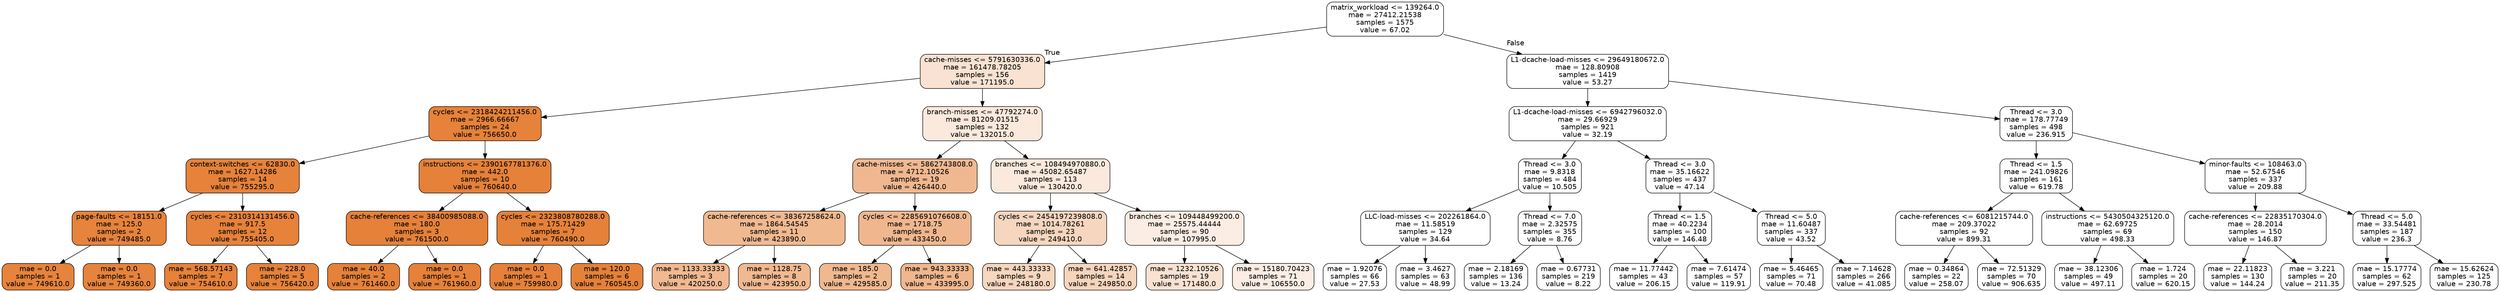 digraph Tree {
node [shape=box, style="filled, rounded", color="black", fontname=helvetica] ;
edge [fontname=helvetica] ;
0 [label="matrix_workload <= 139264.0\nmae = 27412.21538\nsamples = 1575\nvalue = 67.02", fillcolor="#e5813900"] ;
1 [label="cache-misses <= 5791630336.0\nmae = 161478.78205\nsamples = 156\nvalue = 171195.0", fillcolor="#e5813939"] ;
0 -> 1 [labeldistance=2.5, labelangle=45, headlabel="True"] ;
2 [label="cycles <= 2318424211456.0\nmae = 2966.66667\nsamples = 24\nvalue = 756650.0", fillcolor="#e58139fd"] ;
1 -> 2 ;
3 [label="context-switches <= 62830.0\nmae = 1627.14286\nsamples = 14\nvalue = 755295.0", fillcolor="#e58139fd"] ;
2 -> 3 ;
4 [label="page-faults <= 18151.0\nmae = 125.0\nsamples = 2\nvalue = 749485.0", fillcolor="#e58139fb"] ;
3 -> 4 ;
5 [label="mae = 0.0\nsamples = 1\nvalue = 749610.0", fillcolor="#e58139fb"] ;
4 -> 5 ;
6 [label="mae = 0.0\nsamples = 1\nvalue = 749360.0", fillcolor="#e58139fb"] ;
4 -> 6 ;
7 [label="cycles <= 2310314131456.0\nmae = 917.5\nsamples = 12\nvalue = 755405.0", fillcolor="#e58139fd"] ;
3 -> 7 ;
8 [label="mae = 568.57143\nsamples = 7\nvalue = 754610.0", fillcolor="#e58139fd"] ;
7 -> 8 ;
9 [label="mae = 228.0\nsamples = 5\nvalue = 756420.0", fillcolor="#e58139fd"] ;
7 -> 9 ;
10 [label="instructions <= 2390167781376.0\nmae = 442.0\nsamples = 10\nvalue = 760640.0", fillcolor="#e58139ff"] ;
2 -> 10 ;
11 [label="cache-references <= 38400985088.0\nmae = 180.0\nsamples = 3\nvalue = 761500.0", fillcolor="#e58139ff"] ;
10 -> 11 ;
12 [label="mae = 40.0\nsamples = 2\nvalue = 761460.0", fillcolor="#e58139ff"] ;
11 -> 12 ;
13 [label="mae = 0.0\nsamples = 1\nvalue = 761960.0", fillcolor="#e58139ff"] ;
11 -> 13 ;
14 [label="cycles <= 2323808780288.0\nmae = 175.71429\nsamples = 7\nvalue = 760490.0", fillcolor="#e58139ff"] ;
10 -> 14 ;
15 [label="mae = 0.0\nsamples = 1\nvalue = 759980.0", fillcolor="#e58139fe"] ;
14 -> 15 ;
16 [label="mae = 120.0\nsamples = 6\nvalue = 760545.0", fillcolor="#e58139ff"] ;
14 -> 16 ;
17 [label="branch-misses <= 47792274.0\nmae = 81209.01515\nsamples = 132\nvalue = 132015.0", fillcolor="#e581392c"] ;
1 -> 17 ;
18 [label="cache-misses <= 5862743808.0\nmae = 4712.10526\nsamples = 19\nvalue = 426440.0", fillcolor="#e581398f"] ;
17 -> 18 ;
19 [label="cache-references <= 38367258624.0\nmae = 1864.54545\nsamples = 11\nvalue = 423890.0", fillcolor="#e581398e"] ;
18 -> 19 ;
20 [label="mae = 1133.33333\nsamples = 3\nvalue = 420250.0", fillcolor="#e581398d"] ;
19 -> 20 ;
21 [label="mae = 1128.75\nsamples = 8\nvalue = 423950.0", fillcolor="#e581398e"] ;
19 -> 21 ;
22 [label="cycles <= 2285691076608.0\nmae = 1718.75\nsamples = 8\nvalue = 433450.0", fillcolor="#e5813991"] ;
18 -> 22 ;
23 [label="mae = 185.0\nsamples = 2\nvalue = 429585.0", fillcolor="#e5813990"] ;
22 -> 23 ;
24 [label="mae = 943.33333\nsamples = 6\nvalue = 433995.0", fillcolor="#e5813991"] ;
22 -> 24 ;
25 [label="branches <= 108494970880.0\nmae = 45082.65487\nsamples = 113\nvalue = 130420.0", fillcolor="#e581392c"] ;
17 -> 25 ;
26 [label="cycles <= 2454197239808.0\nmae = 1014.78261\nsamples = 23\nvalue = 249410.0", fillcolor="#e5813953"] ;
25 -> 26 ;
27 [label="mae = 443.33333\nsamples = 9\nvalue = 248180.0", fillcolor="#e5813953"] ;
26 -> 27 ;
28 [label="mae = 641.42857\nsamples = 14\nvalue = 249850.0", fillcolor="#e5813954"] ;
26 -> 28 ;
29 [label="branches <= 109448499200.0\nmae = 25575.44444\nsamples = 90\nvalue = 107995.0", fillcolor="#e5813924"] ;
25 -> 29 ;
30 [label="mae = 1232.10526\nsamples = 19\nvalue = 171480.0", fillcolor="#e5813939"] ;
29 -> 30 ;
31 [label="mae = 15180.70423\nsamples = 71\nvalue = 106550.0", fillcolor="#e5813924"] ;
29 -> 31 ;
32 [label="L1-dcache-load-misses <= 29649180672.0\nmae = 128.80908\nsamples = 1419\nvalue = 53.27", fillcolor="#e5813900"] ;
0 -> 32 [labeldistance=2.5, labelangle=-45, headlabel="False"] ;
33 [label="L1-dcache-load-misses <= 6942796032.0\nmae = 29.66929\nsamples = 921\nvalue = 32.19", fillcolor="#e5813900"] ;
32 -> 33 ;
34 [label="Thread <= 3.0\nmae = 9.8318\nsamples = 484\nvalue = 10.505", fillcolor="#e5813900"] ;
33 -> 34 ;
35 [label="LLC-load-misses <= 202261864.0\nmae = 11.58519\nsamples = 129\nvalue = 34.64", fillcolor="#e5813900"] ;
34 -> 35 ;
36 [label="mae = 1.92076\nsamples = 66\nvalue = 27.53", fillcolor="#e5813900"] ;
35 -> 36 ;
37 [label="mae = 3.4627\nsamples = 63\nvalue = 48.99", fillcolor="#e5813900"] ;
35 -> 37 ;
38 [label="Thread <= 7.0\nmae = 2.32575\nsamples = 355\nvalue = 8.76", fillcolor="#e5813900"] ;
34 -> 38 ;
39 [label="mae = 2.18169\nsamples = 136\nvalue = 13.24", fillcolor="#e5813900"] ;
38 -> 39 ;
40 [label="mae = 0.67731\nsamples = 219\nvalue = 8.22", fillcolor="#e5813900"] ;
38 -> 40 ;
41 [label="Thread <= 3.0\nmae = 35.16622\nsamples = 437\nvalue = 47.14", fillcolor="#e5813900"] ;
33 -> 41 ;
42 [label="Thread <= 1.5\nmae = 40.2234\nsamples = 100\nvalue = 146.48", fillcolor="#e5813900"] ;
41 -> 42 ;
43 [label="mae = 11.77442\nsamples = 43\nvalue = 206.15", fillcolor="#e5813900"] ;
42 -> 43 ;
44 [label="mae = 7.61474\nsamples = 57\nvalue = 119.91", fillcolor="#e5813900"] ;
42 -> 44 ;
45 [label="Thread <= 5.0\nmae = 11.60487\nsamples = 337\nvalue = 43.52", fillcolor="#e5813900"] ;
41 -> 45 ;
46 [label="mae = 5.46465\nsamples = 71\nvalue = 70.48", fillcolor="#e5813900"] ;
45 -> 46 ;
47 [label="mae = 7.14628\nsamples = 266\nvalue = 41.085", fillcolor="#e5813900"] ;
45 -> 47 ;
48 [label="Thread <= 3.0\nmae = 178.77749\nsamples = 498\nvalue = 236.915", fillcolor="#e5813900"] ;
32 -> 48 ;
49 [label="Thread <= 1.5\nmae = 241.09826\nsamples = 161\nvalue = 619.78", fillcolor="#e5813900"] ;
48 -> 49 ;
50 [label="cache-references <= 6081215744.0\nmae = 209.37022\nsamples = 92\nvalue = 899.31", fillcolor="#e5813900"] ;
49 -> 50 ;
51 [label="mae = 0.34864\nsamples = 22\nvalue = 258.07", fillcolor="#e5813900"] ;
50 -> 51 ;
52 [label="mae = 72.51329\nsamples = 70\nvalue = 906.635", fillcolor="#e5813900"] ;
50 -> 52 ;
53 [label="instructions <= 5430504325120.0\nmae = 62.69725\nsamples = 69\nvalue = 498.33", fillcolor="#e5813900"] ;
49 -> 53 ;
54 [label="mae = 38.12306\nsamples = 49\nvalue = 497.11", fillcolor="#e5813900"] ;
53 -> 54 ;
55 [label="mae = 1.724\nsamples = 20\nvalue = 620.15", fillcolor="#e5813900"] ;
53 -> 55 ;
56 [label="minor-faults <= 108463.0\nmae = 52.67546\nsamples = 337\nvalue = 209.88", fillcolor="#e5813900"] ;
48 -> 56 ;
57 [label="cache-references <= 22835170304.0\nmae = 28.2014\nsamples = 150\nvalue = 146.87", fillcolor="#e5813900"] ;
56 -> 57 ;
58 [label="mae = 22.11823\nsamples = 130\nvalue = 144.24", fillcolor="#e5813900"] ;
57 -> 58 ;
59 [label="mae = 3.221\nsamples = 20\nvalue = 211.35", fillcolor="#e5813900"] ;
57 -> 59 ;
60 [label="Thread <= 5.0\nmae = 33.54481\nsamples = 187\nvalue = 236.3", fillcolor="#e5813900"] ;
56 -> 60 ;
61 [label="mae = 15.17774\nsamples = 62\nvalue = 297.525", fillcolor="#e5813900"] ;
60 -> 61 ;
62 [label="mae = 15.62624\nsamples = 125\nvalue = 230.78", fillcolor="#e5813900"] ;
60 -> 62 ;
}